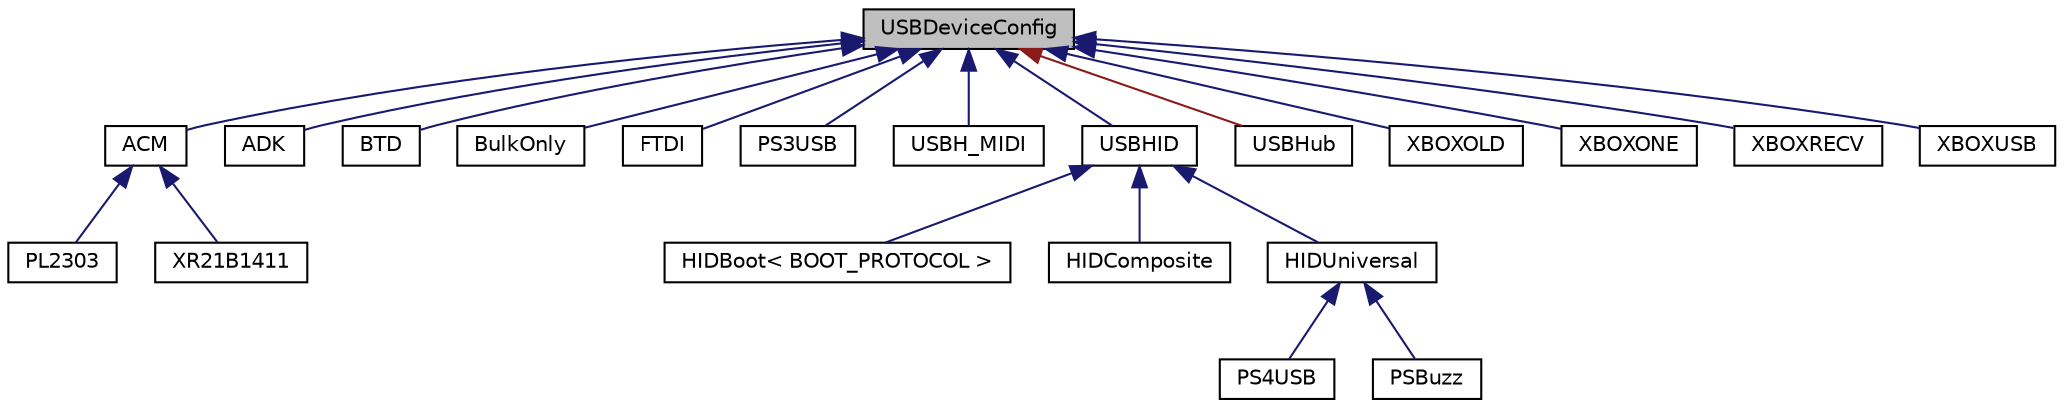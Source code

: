 digraph "USBDeviceConfig"
{
  edge [fontname="Helvetica",fontsize="10",labelfontname="Helvetica",labelfontsize="10"];
  node [fontname="Helvetica",fontsize="10",shape=record];
  Node1 [label="USBDeviceConfig",height=0.2,width=0.4,color="black", fillcolor="grey75", style="filled" fontcolor="black"];
  Node1 -> Node2 [dir="back",color="midnightblue",fontsize="10",style="solid",fontname="Helvetica"];
  Node2 [label="ACM",height=0.2,width=0.4,color="black", fillcolor="white", style="filled",URL="$class_a_c_m.html"];
  Node2 -> Node3 [dir="back",color="midnightblue",fontsize="10",style="solid",fontname="Helvetica"];
  Node3 [label="PL2303",height=0.2,width=0.4,color="black", fillcolor="white", style="filled",URL="$class_p_l2303.html"];
  Node2 -> Node4 [dir="back",color="midnightblue",fontsize="10",style="solid",fontname="Helvetica"];
  Node4 [label="XR21B1411",height=0.2,width=0.4,color="black", fillcolor="white", style="filled",URL="$class_x_r21_b1411.html"];
  Node1 -> Node5 [dir="back",color="midnightblue",fontsize="10",style="solid",fontname="Helvetica"];
  Node5 [label="ADK",height=0.2,width=0.4,color="black", fillcolor="white", style="filled",URL="$class_a_d_k.html"];
  Node1 -> Node6 [dir="back",color="midnightblue",fontsize="10",style="solid",fontname="Helvetica"];
  Node6 [label="BTD",height=0.2,width=0.4,color="black", fillcolor="white", style="filled",URL="$class_b_t_d.html"];
  Node1 -> Node7 [dir="back",color="midnightblue",fontsize="10",style="solid",fontname="Helvetica"];
  Node7 [label="BulkOnly",height=0.2,width=0.4,color="black", fillcolor="white", style="filled",URL="$class_bulk_only.html"];
  Node1 -> Node8 [dir="back",color="midnightblue",fontsize="10",style="solid",fontname="Helvetica"];
  Node8 [label="FTDI",height=0.2,width=0.4,color="black", fillcolor="white", style="filled",URL="$class_f_t_d_i.html"];
  Node1 -> Node9 [dir="back",color="midnightblue",fontsize="10",style="solid",fontname="Helvetica"];
  Node9 [label="PS3USB",height=0.2,width=0.4,color="black", fillcolor="white", style="filled",URL="$class_p_s3_u_s_b.html"];
  Node1 -> Node10 [dir="back",color="midnightblue",fontsize="10",style="solid",fontname="Helvetica"];
  Node10 [label="USBH_MIDI",height=0.2,width=0.4,color="black", fillcolor="white", style="filled",URL="$class_u_s_b_h___m_i_d_i.html"];
  Node1 -> Node11 [dir="back",color="midnightblue",fontsize="10",style="solid",fontname="Helvetica"];
  Node11 [label="USBHID",height=0.2,width=0.4,color="black", fillcolor="white", style="filled",URL="$class_u_s_b_h_i_d.html"];
  Node11 -> Node12 [dir="back",color="midnightblue",fontsize="10",style="solid",fontname="Helvetica"];
  Node12 [label="HIDBoot\< BOOT_PROTOCOL \>",height=0.2,width=0.4,color="black", fillcolor="white", style="filled",URL="$class_h_i_d_boot.html"];
  Node11 -> Node13 [dir="back",color="midnightblue",fontsize="10",style="solid",fontname="Helvetica"];
  Node13 [label="HIDComposite",height=0.2,width=0.4,color="black", fillcolor="white", style="filled",URL="$class_h_i_d_composite.html"];
  Node11 -> Node14 [dir="back",color="midnightblue",fontsize="10",style="solid",fontname="Helvetica"];
  Node14 [label="HIDUniversal",height=0.2,width=0.4,color="black", fillcolor="white", style="filled",URL="$class_h_i_d_universal.html"];
  Node14 -> Node15 [dir="back",color="midnightblue",fontsize="10",style="solid",fontname="Helvetica"];
  Node15 [label="PS4USB",height=0.2,width=0.4,color="black", fillcolor="white", style="filled",URL="$class_p_s4_u_s_b.html"];
  Node14 -> Node16 [dir="back",color="midnightblue",fontsize="10",style="solid",fontname="Helvetica"];
  Node16 [label="PSBuzz",height=0.2,width=0.4,color="black", fillcolor="white", style="filled",URL="$class_p_s_buzz.html"];
  Node1 -> Node17 [dir="back",color="firebrick4",fontsize="10",style="solid",fontname="Helvetica"];
  Node17 [label="USBHub",height=0.2,width=0.4,color="black", fillcolor="white", style="filled",URL="$class_u_s_b_hub.html"];
  Node1 -> Node18 [dir="back",color="midnightblue",fontsize="10",style="solid",fontname="Helvetica"];
  Node18 [label="XBOXOLD",height=0.2,width=0.4,color="black", fillcolor="white", style="filled",URL="$class_x_b_o_x_o_l_d.html"];
  Node1 -> Node19 [dir="back",color="midnightblue",fontsize="10",style="solid",fontname="Helvetica"];
  Node19 [label="XBOXONE",height=0.2,width=0.4,color="black", fillcolor="white", style="filled",URL="$class_x_b_o_x_o_n_e.html"];
  Node1 -> Node20 [dir="back",color="midnightblue",fontsize="10",style="solid",fontname="Helvetica"];
  Node20 [label="XBOXRECV",height=0.2,width=0.4,color="black", fillcolor="white", style="filled",URL="$class_x_b_o_x_r_e_c_v.html"];
  Node1 -> Node21 [dir="back",color="midnightblue",fontsize="10",style="solid",fontname="Helvetica"];
  Node21 [label="XBOXUSB",height=0.2,width=0.4,color="black", fillcolor="white", style="filled",URL="$class_x_b_o_x_u_s_b.html"];
}
